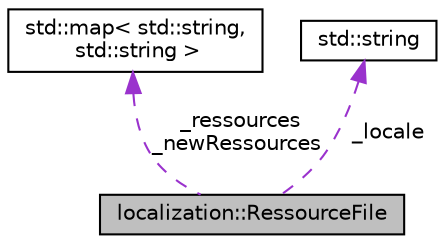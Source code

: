 digraph "localization::RessourceFile"
{
 // LATEX_PDF_SIZE
  edge [fontname="Helvetica",fontsize="10",labelfontname="Helvetica",labelfontsize="10"];
  node [fontname="Helvetica",fontsize="10",shape=record];
  Node1 [label="localization::RessourceFile",height=0.2,width=0.4,color="black", fillcolor="grey75", style="filled", fontcolor="black",tooltip="File regrouping multiple RessourceString in the same locale."];
  Node2 -> Node1 [dir="back",color="darkorchid3",fontsize="10",style="dashed",label=" _ressources\n_newRessources" ,fontname="Helvetica"];
  Node2 [label="std::map\< std::string,\l std::string \>",height=0.2,width=0.4,color="black", fillcolor="white", style="filled",URL="/home/runner/work/Bomberman-Global-Offensive/Bomberman-Global-Offensive/doc/external/cppreference-doxygen-web.tag.xml$cpp/container/map.html",tooltip=" "];
  Node3 -> Node1 [dir="back",color="darkorchid3",fontsize="10",style="dashed",label=" _locale" ,fontname="Helvetica"];
  Node3 [label="std::string",height=0.2,width=0.4,color="black", fillcolor="white", style="filled",URL="/home/runner/work/Bomberman-Global-Offensive/Bomberman-Global-Offensive/doc/external/cppreference-doxygen-web.tag.xml$cpp/string/basic_string.html",tooltip=" "];
}
